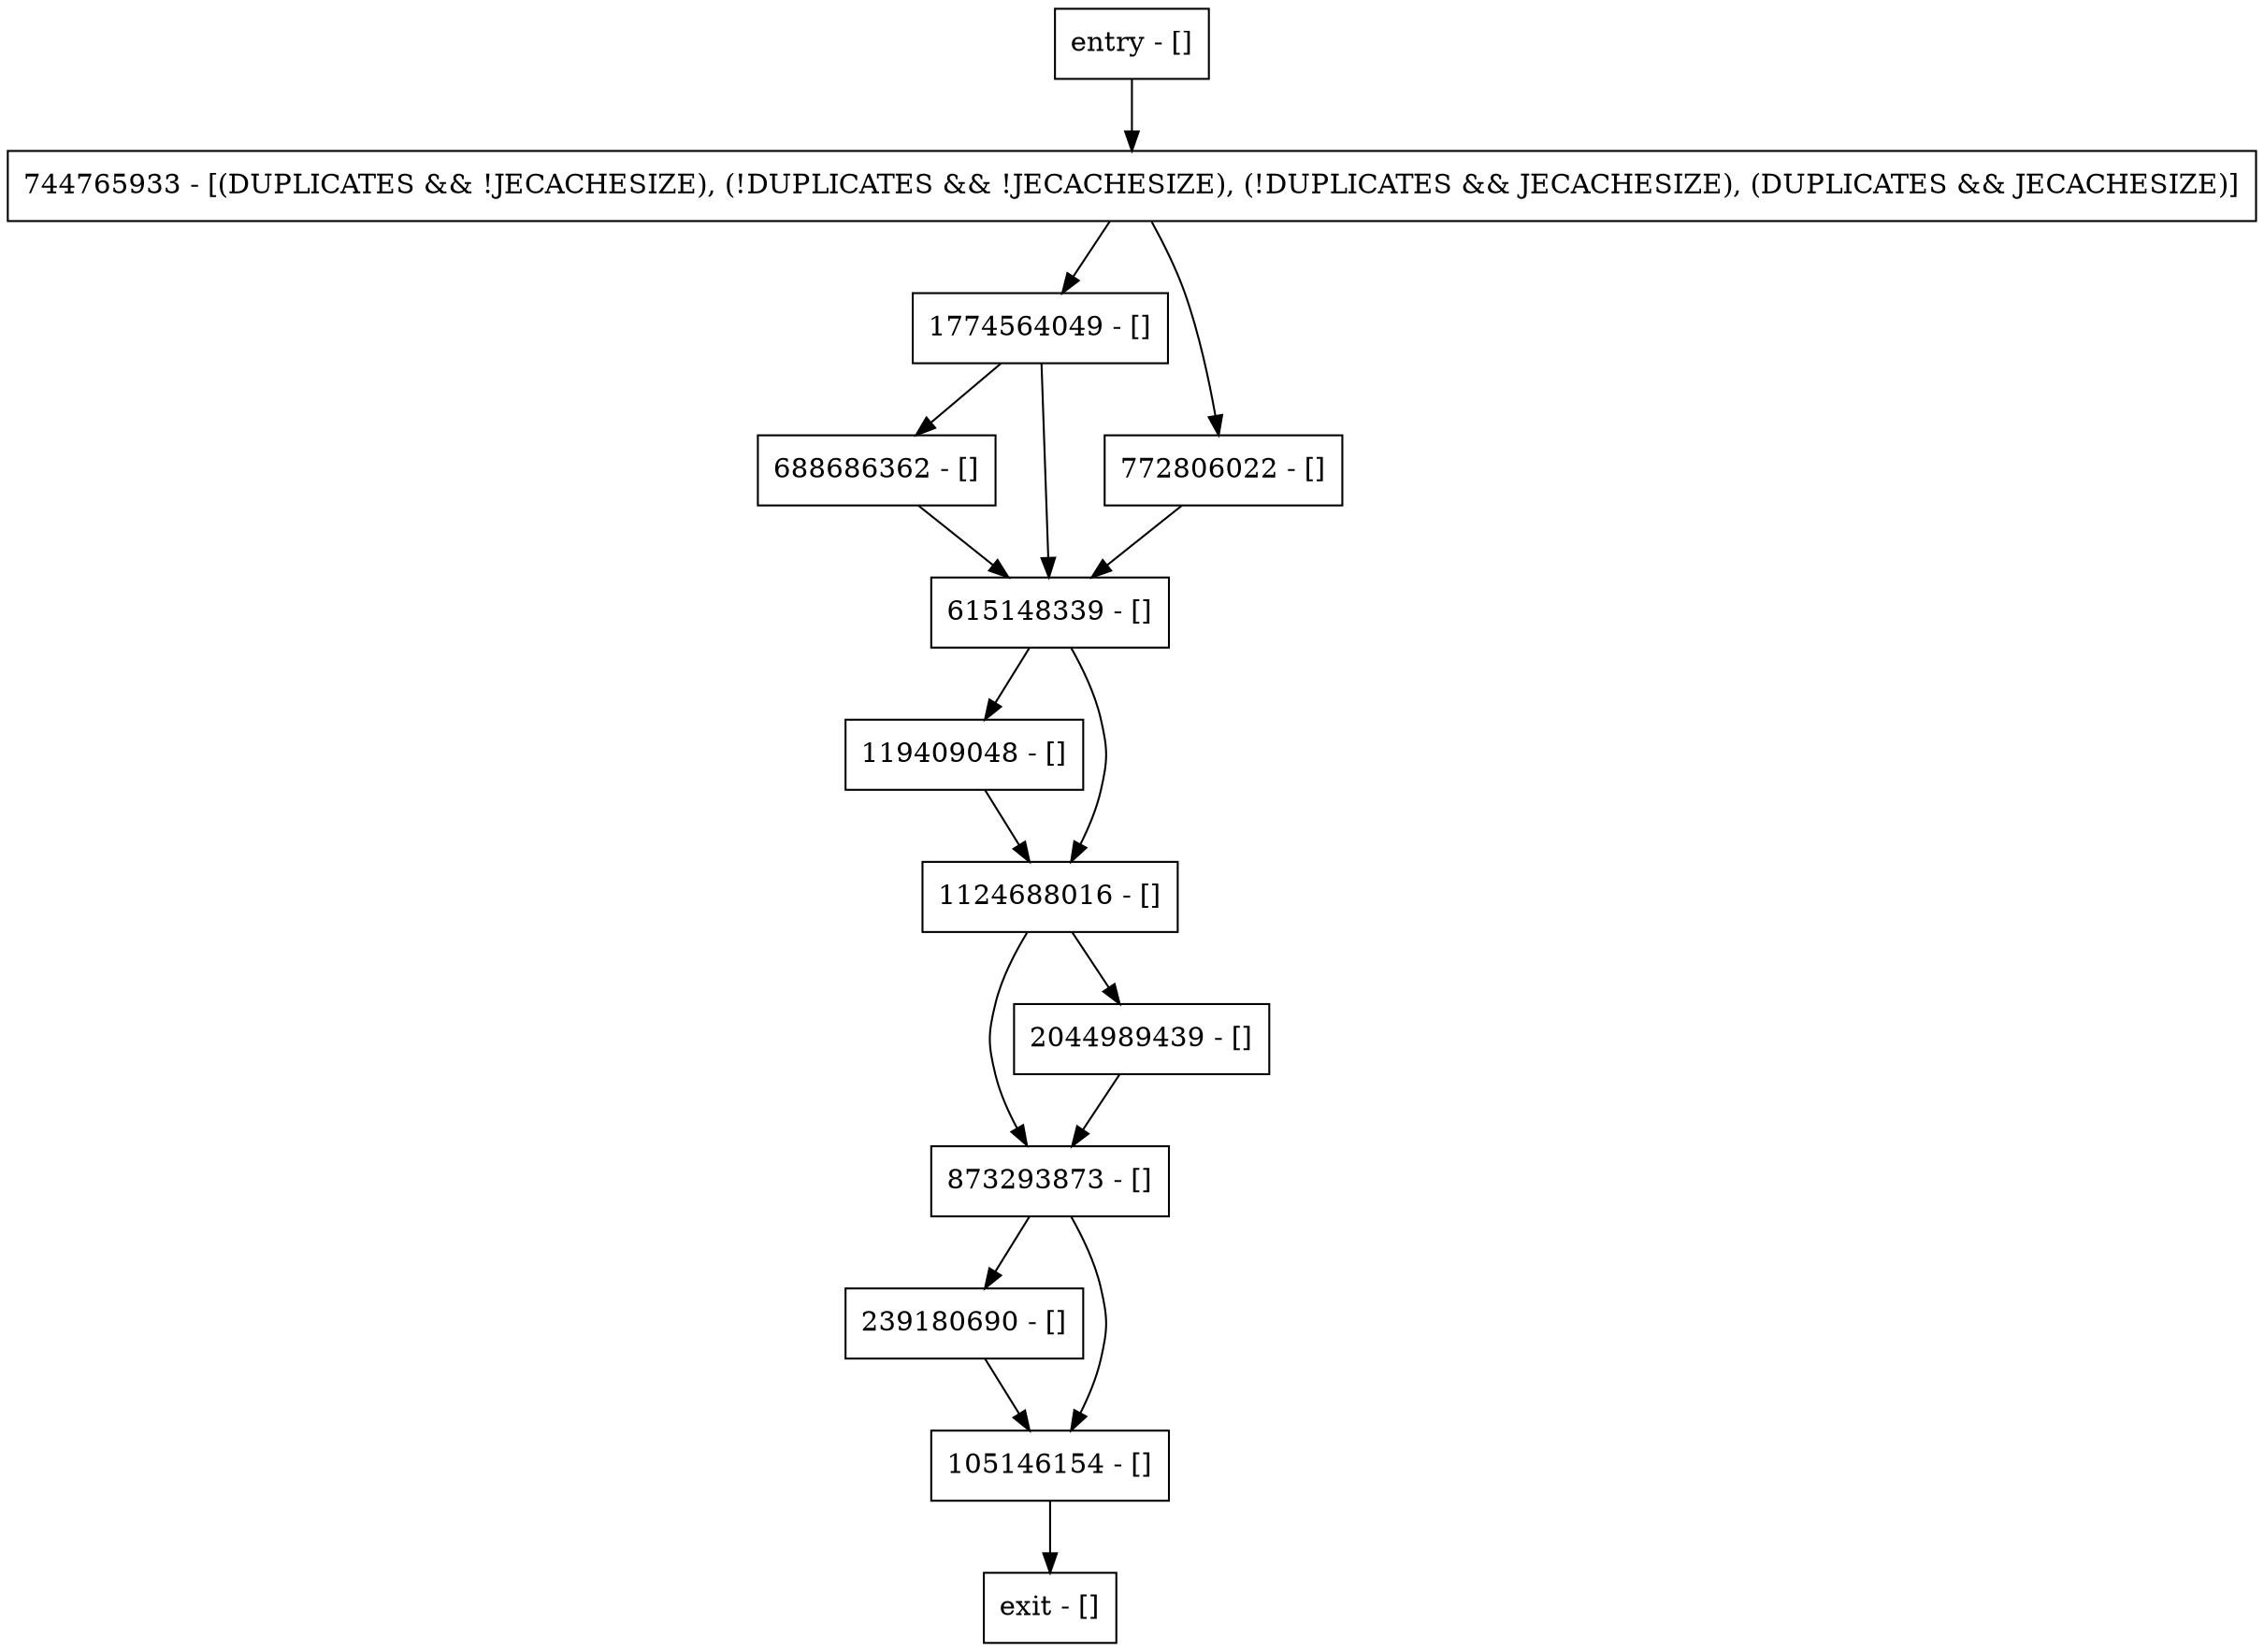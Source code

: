 digraph writeToLog {
node [shape=record];
119409048 [label="119409048 - []"];
1774564049 [label="1774564049 - []"];
entry [label="entry - []"];
exit [label="exit - []"];
688686362 [label="688686362 - []"];
873293873 [label="873293873 - []"];
615148339 [label="615148339 - []"];
1124688016 [label="1124688016 - []"];
239180690 [label="239180690 - []"];
744765933 [label="744765933 - [(DUPLICATES && !JECACHESIZE), (!DUPLICATES && !JECACHESIZE), (!DUPLICATES && JECACHESIZE), (DUPLICATES && JECACHESIZE)]"];
2044989439 [label="2044989439 - []"];
105146154 [label="105146154 - []"];
772806022 [label="772806022 - []"];
entry;
exit;
119409048 -> 1124688016;
1774564049 -> 688686362;
1774564049 -> 615148339;
entry -> 744765933;
688686362 -> 615148339;
873293873 -> 239180690;
873293873 -> 105146154;
615148339 -> 119409048;
615148339 -> 1124688016;
1124688016 -> 873293873;
1124688016 -> 2044989439;
239180690 -> 105146154;
744765933 -> 1774564049;
744765933 -> 772806022;
2044989439 -> 873293873;
105146154 -> exit;
772806022 -> 615148339;
}
